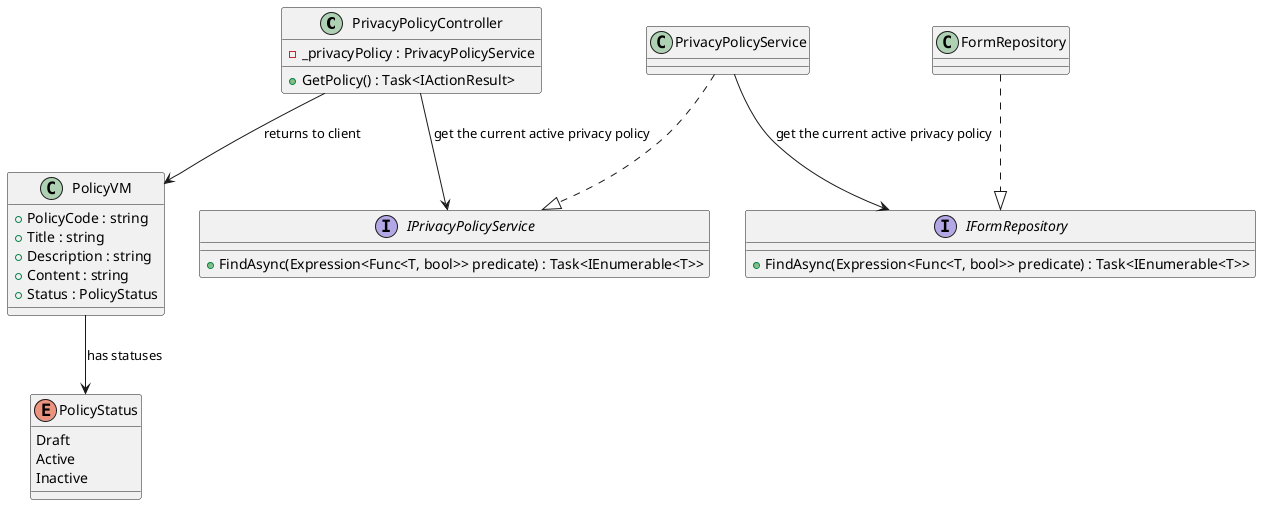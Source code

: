 @startuml

class PrivacyPolicyController {
    -_privacyPolicy : PrivacyPolicyService

    +GetPolicy() : Task<IActionResult>
}

class PrivacyPolicyService {
}

interface IPrivacyPolicyService {
    +FindAsync(Expression<Func<T, bool>> predicate) : Task<IEnumerable<T>>
}

interface IFormRepository {
    +FindAsync(Expression<Func<T, bool>> predicate) : Task<IEnumerable<T>>
}

' abstract class BaseRepository<T> {
'     +FindAsync(Expression<Func<T, bool>> predicate) : Task<IEnumerable<T>>
' }

' interface IRepository<T> {
'     +FindAsync(Expression<Func<T, bool>> predicate) : Task<IEnumerable<T>>
' }

class PolicyVM {
    +PolicyCode : string
    +Title : string
    +Description : string
    +Content : string
    +Status : PolicyStatus
}

enum PolicyStatus {
    Draft
    Active
    Inactive
}

class FormRepository {
}

PolicyVM --> PolicyStatus : "has statuses"

' abstract class BaseService<T> {
'     +FindAsync(Expression<Func<T, bool>> predicate) : Task<IEnumerable<T>>
' }

PrivacyPolicyController --> PolicyVM : "returns to client"
PrivacyPolicyController --> IPrivacyPolicyService : "get the current active privacy policy"
' PrivacyPolicyService --|> BaseService
PrivacyPolicyService ..|> IPrivacyPolicyService
PrivacyPolicyService --> IFormRepository : "get the current active privacy policy"
FormRepository ..|> IFormRepository 

@enduml